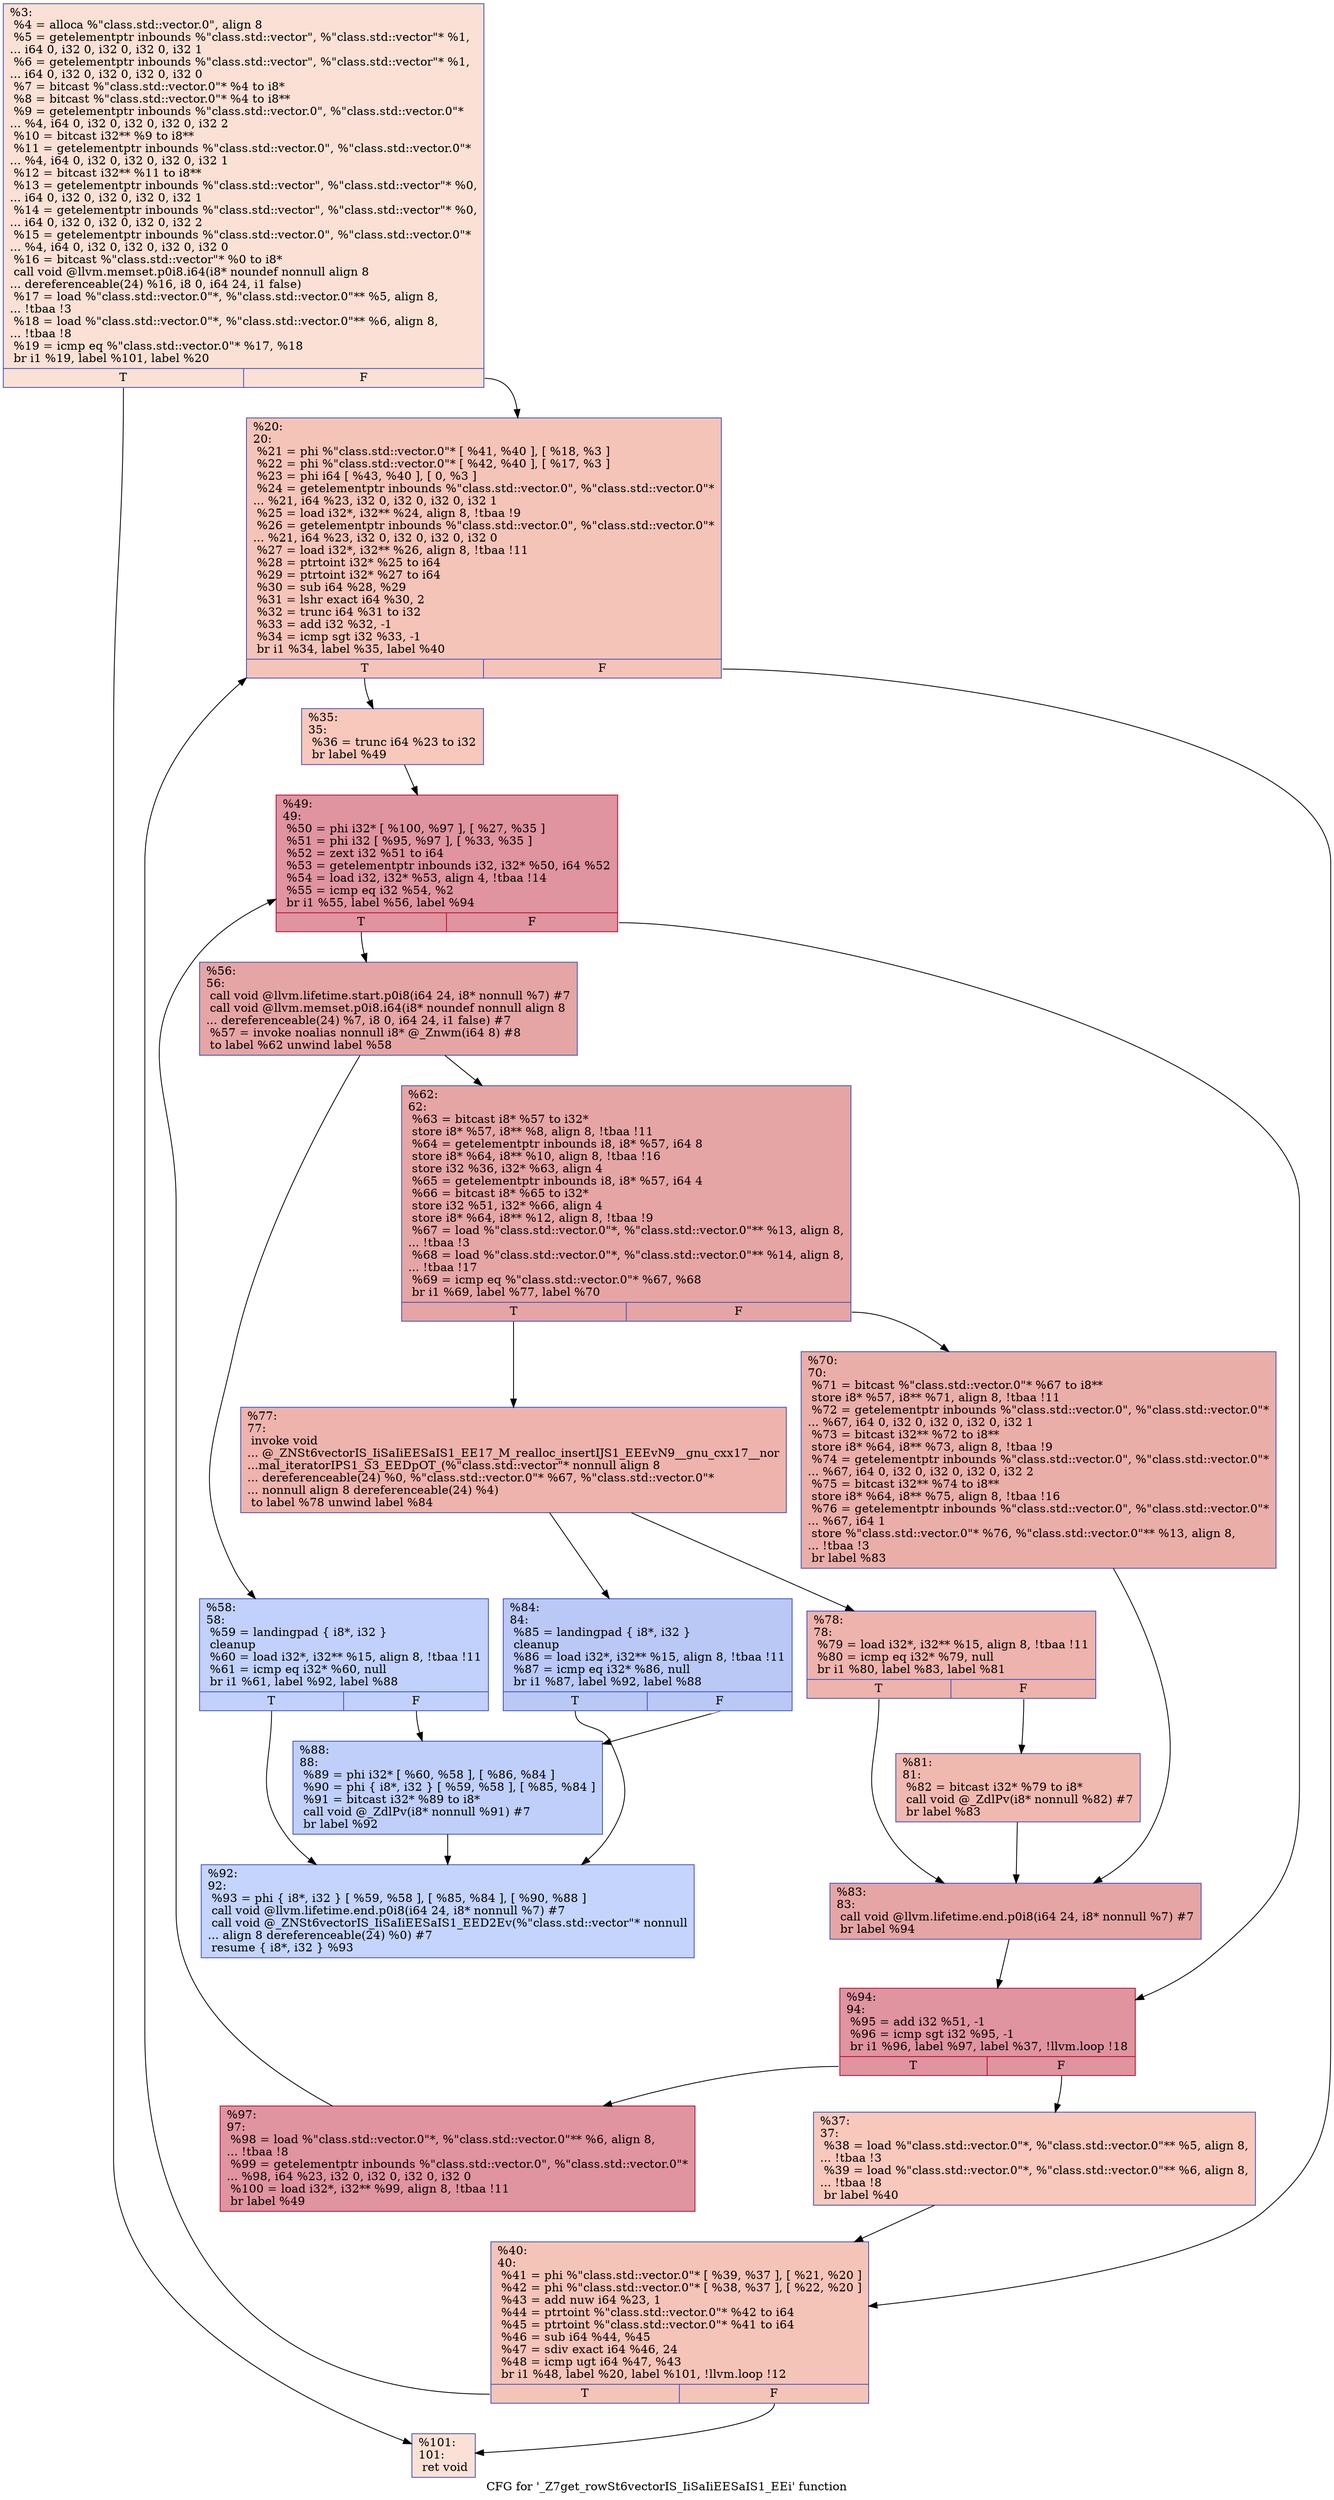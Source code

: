 digraph "CFG for '_Z7get_rowSt6vectorIS_IiSaIiEESaIS1_EEi' function" {
	label="CFG for '_Z7get_rowSt6vectorIS_IiSaIiEESaIS1_EEi' function";

	Node0x558e953097d0 [shape=record,color="#3d50c3ff", style=filled, fillcolor="#f7bca170",label="{%3:\l  %4 = alloca %\"class.std::vector.0\", align 8\l  %5 = getelementptr inbounds %\"class.std::vector\", %\"class.std::vector\"* %1,\l... i64 0, i32 0, i32 0, i32 0, i32 1\l  %6 = getelementptr inbounds %\"class.std::vector\", %\"class.std::vector\"* %1,\l... i64 0, i32 0, i32 0, i32 0, i32 0\l  %7 = bitcast %\"class.std::vector.0\"* %4 to i8*\l  %8 = bitcast %\"class.std::vector.0\"* %4 to i8**\l  %9 = getelementptr inbounds %\"class.std::vector.0\", %\"class.std::vector.0\"*\l... %4, i64 0, i32 0, i32 0, i32 0, i32 2\l  %10 = bitcast i32** %9 to i8**\l  %11 = getelementptr inbounds %\"class.std::vector.0\", %\"class.std::vector.0\"*\l... %4, i64 0, i32 0, i32 0, i32 0, i32 1\l  %12 = bitcast i32** %11 to i8**\l  %13 = getelementptr inbounds %\"class.std::vector\", %\"class.std::vector\"* %0,\l... i64 0, i32 0, i32 0, i32 0, i32 1\l  %14 = getelementptr inbounds %\"class.std::vector\", %\"class.std::vector\"* %0,\l... i64 0, i32 0, i32 0, i32 0, i32 2\l  %15 = getelementptr inbounds %\"class.std::vector.0\", %\"class.std::vector.0\"*\l... %4, i64 0, i32 0, i32 0, i32 0, i32 0\l  %16 = bitcast %\"class.std::vector\"* %0 to i8*\l  call void @llvm.memset.p0i8.i64(i8* noundef nonnull align 8\l... dereferenceable(24) %16, i8 0, i64 24, i1 false)\l  %17 = load %\"class.std::vector.0\"*, %\"class.std::vector.0\"** %5, align 8,\l... !tbaa !3\l  %18 = load %\"class.std::vector.0\"*, %\"class.std::vector.0\"** %6, align 8,\l... !tbaa !8\l  %19 = icmp eq %\"class.std::vector.0\"* %17, %18\l  br i1 %19, label %101, label %20\l|{<s0>T|<s1>F}}"];
	Node0x558e953097d0:s0 -> Node0x558e9530ba40;
	Node0x558e953097d0:s1 -> Node0x558e9530bad0;
	Node0x558e9530bad0 [shape=record,color="#3d50c3ff", style=filled, fillcolor="#e97a5f70",label="{%20:\l20:                                               \l  %21 = phi %\"class.std::vector.0\"* [ %41, %40 ], [ %18, %3 ]\l  %22 = phi %\"class.std::vector.0\"* [ %42, %40 ], [ %17, %3 ]\l  %23 = phi i64 [ %43, %40 ], [ 0, %3 ]\l  %24 = getelementptr inbounds %\"class.std::vector.0\", %\"class.std::vector.0\"*\l... %21, i64 %23, i32 0, i32 0, i32 0, i32 1\l  %25 = load i32*, i32** %24, align 8, !tbaa !9\l  %26 = getelementptr inbounds %\"class.std::vector.0\", %\"class.std::vector.0\"*\l... %21, i64 %23, i32 0, i32 0, i32 0, i32 0\l  %27 = load i32*, i32** %26, align 8, !tbaa !11\l  %28 = ptrtoint i32* %25 to i64\l  %29 = ptrtoint i32* %27 to i64\l  %30 = sub i64 %28, %29\l  %31 = lshr exact i64 %30, 2\l  %32 = trunc i64 %31 to i32\l  %33 = add i32 %32, -1\l  %34 = icmp sgt i32 %33, -1\l  br i1 %34, label %35, label %40\l|{<s0>T|<s1>F}}"];
	Node0x558e9530bad0:s0 -> Node0x558e9530caf0;
	Node0x558e9530bad0:s1 -> Node0x558e9530bc10;
	Node0x558e9530caf0 [shape=record,color="#3d50c3ff", style=filled, fillcolor="#ed836670",label="{%35:\l35:                                               \l  %36 = trunc i64 %23 to i32\l  br label %49\l}"];
	Node0x558e9530caf0 -> Node0x558e9530cca0;
	Node0x558e9530cd60 [shape=record,color="#3d50c3ff", style=filled, fillcolor="#ed836670",label="{%37:\l37:                                               \l  %38 = load %\"class.std::vector.0\"*, %\"class.std::vector.0\"** %5, align 8,\l... !tbaa !3\l  %39 = load %\"class.std::vector.0\"*, %\"class.std::vector.0\"** %6, align 8,\l... !tbaa !8\l  br label %40\l}"];
	Node0x558e9530cd60 -> Node0x558e9530bc10;
	Node0x558e9530bc10 [shape=record,color="#3d50c3ff", style=filled, fillcolor="#e97a5f70",label="{%40:\l40:                                               \l  %41 = phi %\"class.std::vector.0\"* [ %39, %37 ], [ %21, %20 ]\l  %42 = phi %\"class.std::vector.0\"* [ %38, %37 ], [ %22, %20 ]\l  %43 = add nuw i64 %23, 1\l  %44 = ptrtoint %\"class.std::vector.0\"* %42 to i64\l  %45 = ptrtoint %\"class.std::vector.0\"* %41 to i64\l  %46 = sub i64 %44, %45\l  %47 = sdiv exact i64 %46, 24\l  %48 = icmp ugt i64 %47, %43\l  br i1 %48, label %20, label %101, !llvm.loop !12\l|{<s0>T|<s1>F}}"];
	Node0x558e9530bc10:s0 -> Node0x558e9530bad0;
	Node0x558e9530bc10:s1 -> Node0x558e9530ba40;
	Node0x558e9530cca0 [shape=record,color="#b70d28ff", style=filled, fillcolor="#b70d2870",label="{%49:\l49:                                               \l  %50 = phi i32* [ %100, %97 ], [ %27, %35 ]\l  %51 = phi i32 [ %95, %97 ], [ %33, %35 ]\l  %52 = zext i32 %51 to i64\l  %53 = getelementptr inbounds i32, i32* %50, i64 %52\l  %54 = load i32, i32* %53, align 4, !tbaa !14\l  %55 = icmp eq i32 %54, %2\l  br i1 %55, label %56, label %94\l|{<s0>T|<s1>F}}"];
	Node0x558e9530cca0:s0 -> Node0x558e9530e5d0;
	Node0x558e9530cca0:s1 -> Node0x558e9530e660;
	Node0x558e9530e5d0 [shape=record,color="#3d50c3ff", style=filled, fillcolor="#c5333470",label="{%56:\l56:                                               \l  call void @llvm.lifetime.start.p0i8(i64 24, i8* nonnull %7) #7\l  call void @llvm.memset.p0i8.i64(i8* noundef nonnull align 8\l... dereferenceable(24) %7, i8 0, i64 24, i1 false) #7\l  %57 = invoke noalias nonnull i8* @_Znwm(i64 8) #8\l          to label %62 unwind label %58\l}"];
	Node0x558e9530e5d0 -> Node0x558e9530ec30;
	Node0x558e9530e5d0 -> Node0x558e9530ecc0;
	Node0x558e9530ecc0 [shape=record,color="#3d50c3ff", style=filled, fillcolor="#7396f570",label="{%58:\l58:                                               \l  %59 = landingpad \{ i8*, i32 \}\l          cleanup\l  %60 = load i32*, i32** %15, align 8, !tbaa !11\l  %61 = icmp eq i32* %60, null\l  br i1 %61, label %92, label %88\l|{<s0>T|<s1>F}}"];
	Node0x558e9530ecc0:s0 -> Node0x558e9530f870;
	Node0x558e9530ecc0:s1 -> Node0x558e9530f8c0;
	Node0x558e9530ec30 [shape=record,color="#3d50c3ff", style=filled, fillcolor="#c5333470",label="{%62:\l62:                                               \l  %63 = bitcast i8* %57 to i32*\l  store i8* %57, i8** %8, align 8, !tbaa !11\l  %64 = getelementptr inbounds i8, i8* %57, i64 8\l  store i8* %64, i8** %10, align 8, !tbaa !16\l  store i32 %36, i32* %63, align 4\l  %65 = getelementptr inbounds i8, i8* %57, i64 4\l  %66 = bitcast i8* %65 to i32*\l  store i32 %51, i32* %66, align 4\l  store i8* %64, i8** %12, align 8, !tbaa !9\l  %67 = load %\"class.std::vector.0\"*, %\"class.std::vector.0\"** %13, align 8,\l... !tbaa !3\l  %68 = load %\"class.std::vector.0\"*, %\"class.std::vector.0\"** %14, align 8,\l... !tbaa !17\l  %69 = icmp eq %\"class.std::vector.0\"* %67, %68\l  br i1 %69, label %77, label %70\l|{<s0>T|<s1>F}}"];
	Node0x558e9530ec30:s0 -> Node0x558e95310cb0;
	Node0x558e9530ec30:s1 -> Node0x558e95310d40;
	Node0x558e95310d40 [shape=record,color="#3d50c3ff", style=filled, fillcolor="#d0473d70",label="{%70:\l70:                                               \l  %71 = bitcast %\"class.std::vector.0\"* %67 to i8**\l  store i8* %57, i8** %71, align 8, !tbaa !11\l  %72 = getelementptr inbounds %\"class.std::vector.0\", %\"class.std::vector.0\"*\l... %67, i64 0, i32 0, i32 0, i32 0, i32 1\l  %73 = bitcast i32** %72 to i8**\l  store i8* %64, i8** %73, align 8, !tbaa !9\l  %74 = getelementptr inbounds %\"class.std::vector.0\", %\"class.std::vector.0\"*\l... %67, i64 0, i32 0, i32 0, i32 0, i32 2\l  %75 = bitcast i32** %74 to i8**\l  store i8* %64, i8** %75, align 8, !tbaa !16\l  %76 = getelementptr inbounds %\"class.std::vector.0\", %\"class.std::vector.0\"*\l... %67, i64 1\l  store %\"class.std::vector.0\"* %76, %\"class.std::vector.0\"** %13, align 8,\l... !tbaa !3\l  br label %83\l}"];
	Node0x558e95310d40 -> Node0x558e95311b00;
	Node0x558e95310cb0 [shape=record,color="#3d50c3ff", style=filled, fillcolor="#d6524470",label="{%77:\l77:                                               \l  invoke void\l... @_ZNSt6vectorIS_IiSaIiEESaIS1_EE17_M_realloc_insertIJS1_EEEvN9__gnu_cxx17__nor\l...mal_iteratorIPS1_S3_EEDpOT_(%\"class.std::vector\"* nonnull align 8\l... dereferenceable(24) %0, %\"class.std::vector.0\"* %67, %\"class.std::vector.0\"*\l... nonnull align 8 dereferenceable(24) %4)\l          to label %78 unwind label %84\l}"];
	Node0x558e95310cb0 -> Node0x558e95311c90;
	Node0x558e95310cb0 -> Node0x558e95311ce0;
	Node0x558e95311c90 [shape=record,color="#3d50c3ff", style=filled, fillcolor="#d6524470",label="{%78:\l78:                                               \l  %79 = load i32*, i32** %15, align 8, !tbaa !11\l  %80 = icmp eq i32* %79, null\l  br i1 %80, label %83, label %81\l|{<s0>T|<s1>F}}"];
	Node0x558e95311c90:s0 -> Node0x558e95311b00;
	Node0x558e95311c90:s1 -> Node0x558e953121c0;
	Node0x558e953121c0 [shape=record,color="#3d50c3ff", style=filled, fillcolor="#de614d70",label="{%81:\l81:                                               \l  %82 = bitcast i32* %79 to i8*\l  call void @_ZdlPv(i8* nonnull %82) #7\l  br label %83\l}"];
	Node0x558e953121c0 -> Node0x558e95311b00;
	Node0x558e95311b00 [shape=record,color="#3d50c3ff", style=filled, fillcolor="#c5333470",label="{%83:\l83:                                               \l  call void @llvm.lifetime.end.p0i8(i64 24, i8* nonnull %7) #7\l  br label %94\l}"];
	Node0x558e95311b00 -> Node0x558e9530e660;
	Node0x558e95311ce0 [shape=record,color="#3d50c3ff", style=filled, fillcolor="#6282ea70",label="{%84:\l84:                                               \l  %85 = landingpad \{ i8*, i32 \}\l          cleanup\l  %86 = load i32*, i32** %15, align 8, !tbaa !11\l  %87 = icmp eq i32* %86, null\l  br i1 %87, label %92, label %88\l|{<s0>T|<s1>F}}"];
	Node0x558e95311ce0:s0 -> Node0x558e9530f870;
	Node0x558e95311ce0:s1 -> Node0x558e9530f8c0;
	Node0x558e9530f8c0 [shape=record,color="#3d50c3ff", style=filled, fillcolor="#7093f370",label="{%88:\l88:                                               \l  %89 = phi i32* [ %60, %58 ], [ %86, %84 ]\l  %90 = phi \{ i8*, i32 \} [ %59, %58 ], [ %85, %84 ]\l  %91 = bitcast i32* %89 to i8*\l  call void @_ZdlPv(i8* nonnull %91) #7\l  br label %92\l}"];
	Node0x558e9530f8c0 -> Node0x558e9530f870;
	Node0x558e9530f870 [shape=record,color="#3d50c3ff", style=filled, fillcolor="#7a9df870",label="{%92:\l92:                                               \l  %93 = phi \{ i8*, i32 \} [ %59, %58 ], [ %85, %84 ], [ %90, %88 ]\l  call void @llvm.lifetime.end.p0i8(i64 24, i8* nonnull %7) #7\l  call void @_ZNSt6vectorIS_IiSaIiEESaIS1_EED2Ev(%\"class.std::vector\"* nonnull\l... align 8 dereferenceable(24) %0) #7\l  resume \{ i8*, i32 \} %93\l}"];
	Node0x558e9530e660 [shape=record,color="#b70d28ff", style=filled, fillcolor="#b70d2870",label="{%94:\l94:                                               \l  %95 = add i32 %51, -1\l  %96 = icmp sgt i32 %95, -1\l  br i1 %96, label %97, label %37, !llvm.loop !18\l|{<s0>T|<s1>F}}"];
	Node0x558e9530e660:s0 -> Node0x558e9530e130;
	Node0x558e9530e660:s1 -> Node0x558e9530cd60;
	Node0x558e9530e130 [shape=record,color="#b70d28ff", style=filled, fillcolor="#b70d2870",label="{%97:\l97:                                               \l  %98 = load %\"class.std::vector.0\"*, %\"class.std::vector.0\"** %6, align 8,\l... !tbaa !8\l  %99 = getelementptr inbounds %\"class.std::vector.0\", %\"class.std::vector.0\"*\l... %98, i64 %23, i32 0, i32 0, i32 0, i32 0\l  %100 = load i32*, i32** %99, align 8, !tbaa !11\l  br label %49\l}"];
	Node0x558e9530e130 -> Node0x558e9530cca0;
	Node0x558e9530ba40 [shape=record,color="#3d50c3ff", style=filled, fillcolor="#f7bca170",label="{%101:\l101:                                              \l  ret void\l}"];
}
